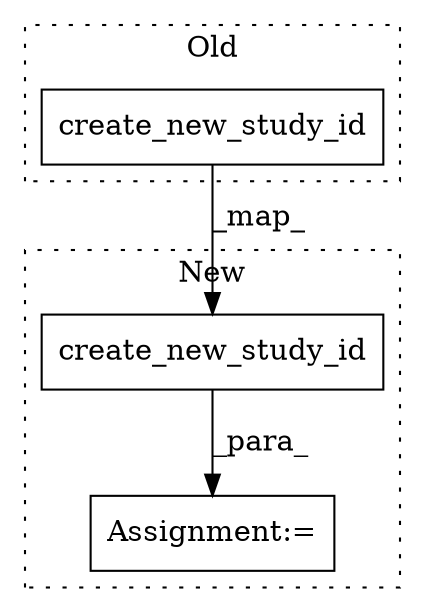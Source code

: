 digraph G {
subgraph cluster0 {
1 [label="create_new_study_id" a="32" s="16901" l="21" shape="box"];
label = "Old";
style="dotted";
}
subgraph cluster1 {
2 [label="create_new_study_id" a="32" s="15893" l="21" shape="box"];
3 [label="Assignment:=" a="7" s="16673" l="1" shape="box"];
label = "New";
style="dotted";
}
1 -> 2 [label="_map_"];
2 -> 3 [label="_para_"];
}
